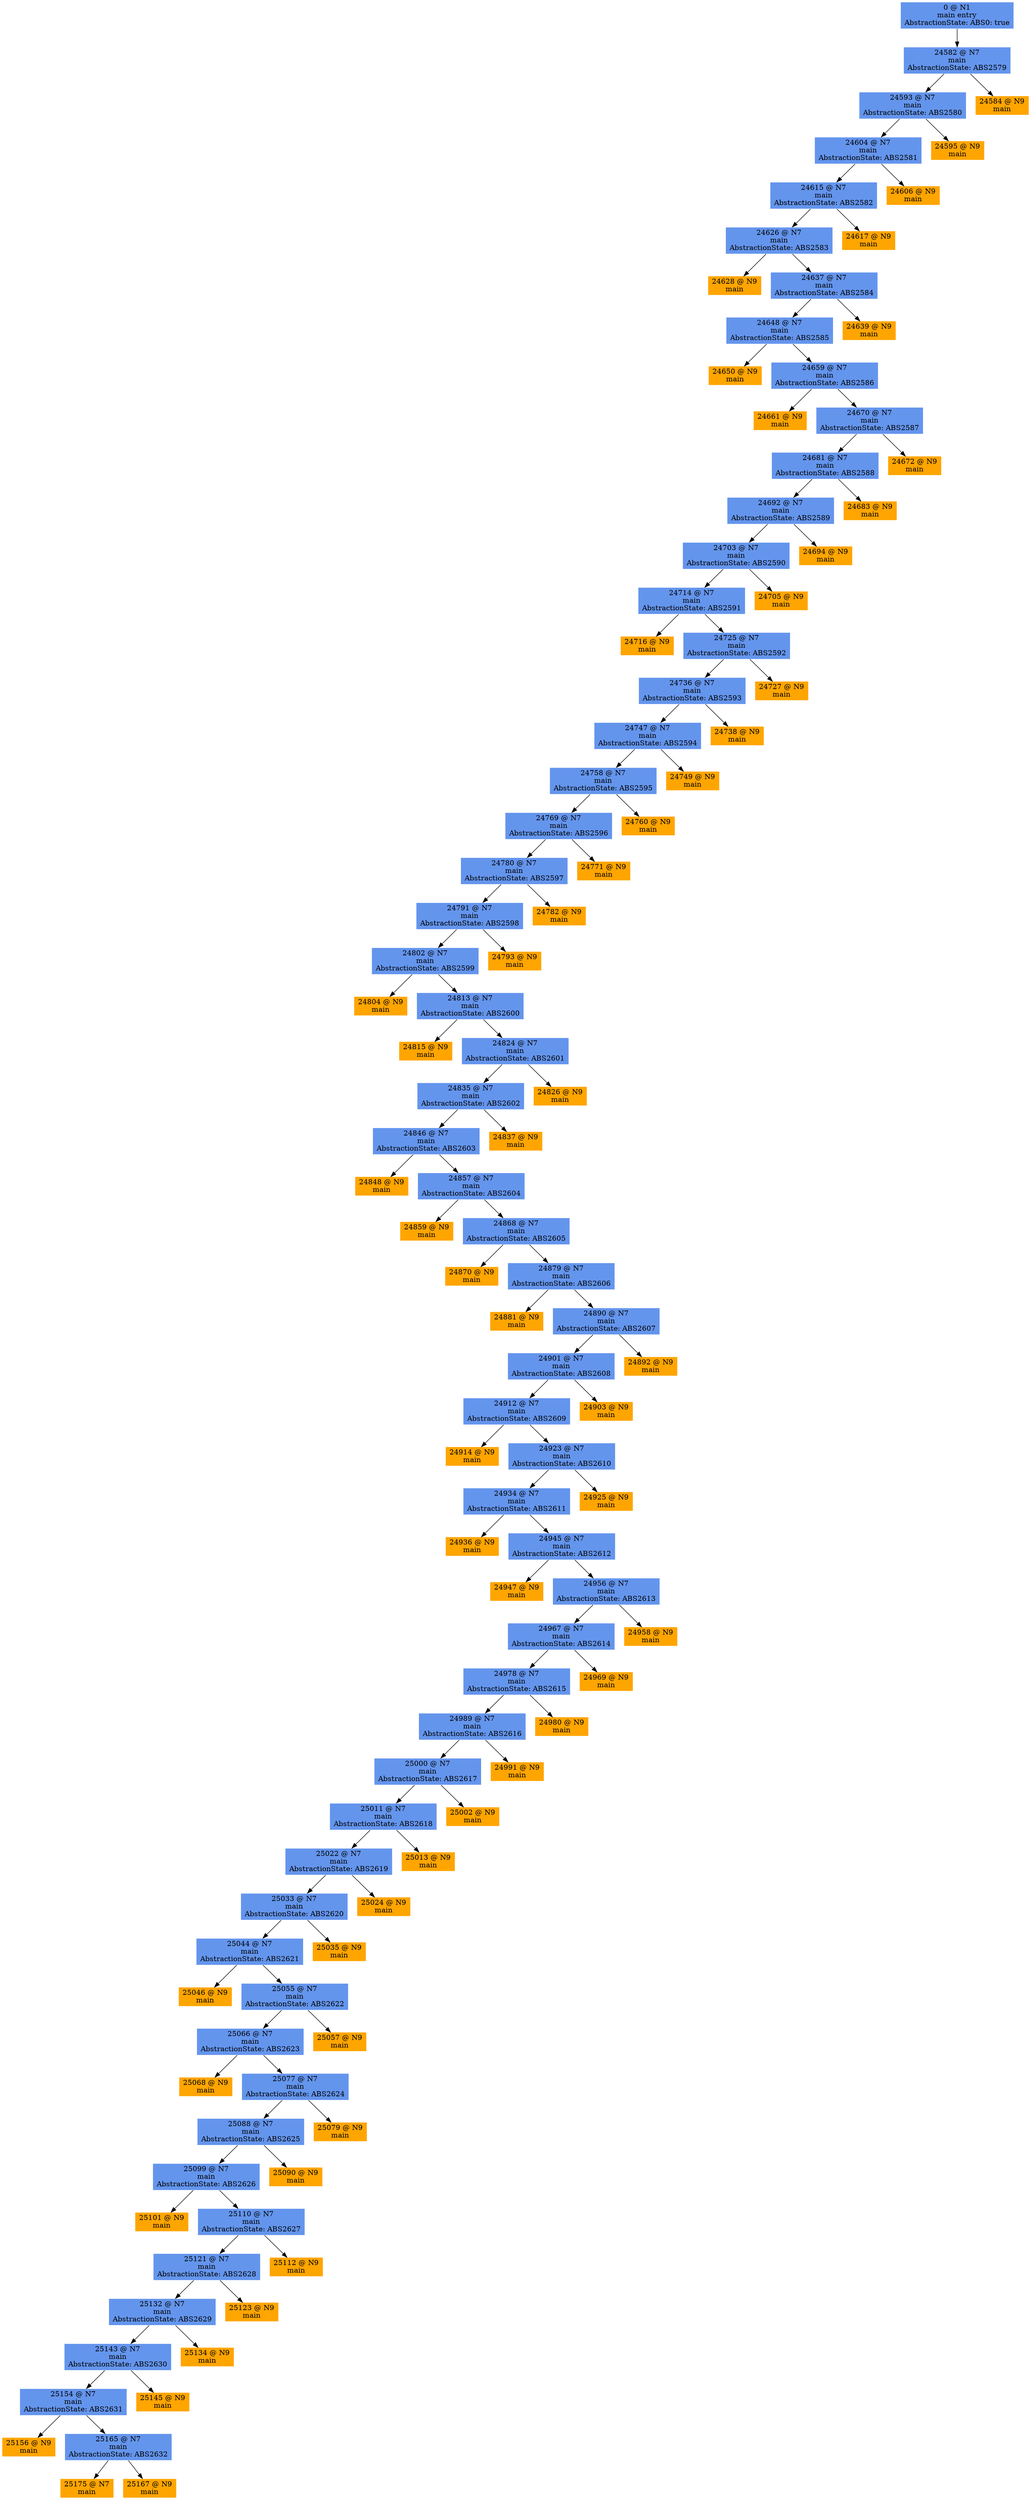 digraph ARG {
node [style="filled" shape="box" color="white"]
0 [fillcolor="cornflowerblue" label="0 @ N1\nmain entry\nAbstractionState: ABS0: true\n" id="0"]
24582 [fillcolor="cornflowerblue" label="24582 @ N7\nmain\nAbstractionState: ABS2579\n" id="24582"]
24593 [fillcolor="cornflowerblue" label="24593 @ N7\nmain\nAbstractionState: ABS2580\n" id="24593"]
24604 [fillcolor="cornflowerblue" label="24604 @ N7\nmain\nAbstractionState: ABS2581\n" id="24604"]
24615 [fillcolor="cornflowerblue" label="24615 @ N7\nmain\nAbstractionState: ABS2582\n" id="24615"]
24626 [fillcolor="cornflowerblue" label="24626 @ N7\nmain\nAbstractionState: ABS2583\n" id="24626"]
24628 [fillcolor="orange" label="24628 @ N9\nmain\n" id="24628"]
24637 [fillcolor="cornflowerblue" label="24637 @ N7\nmain\nAbstractionState: ABS2584\n" id="24637"]
24648 [fillcolor="cornflowerblue" label="24648 @ N7\nmain\nAbstractionState: ABS2585\n" id="24648"]
24650 [fillcolor="orange" label="24650 @ N9\nmain\n" id="24650"]
24659 [fillcolor="cornflowerblue" label="24659 @ N7\nmain\nAbstractionState: ABS2586\n" id="24659"]
24661 [fillcolor="orange" label="24661 @ N9\nmain\n" id="24661"]
24670 [fillcolor="cornflowerblue" label="24670 @ N7\nmain\nAbstractionState: ABS2587\n" id="24670"]
24681 [fillcolor="cornflowerblue" label="24681 @ N7\nmain\nAbstractionState: ABS2588\n" id="24681"]
24692 [fillcolor="cornflowerblue" label="24692 @ N7\nmain\nAbstractionState: ABS2589\n" id="24692"]
24703 [fillcolor="cornflowerblue" label="24703 @ N7\nmain\nAbstractionState: ABS2590\n" id="24703"]
24714 [fillcolor="cornflowerblue" label="24714 @ N7\nmain\nAbstractionState: ABS2591\n" id="24714"]
24716 [fillcolor="orange" label="24716 @ N9\nmain\n" id="24716"]
24725 [fillcolor="cornflowerblue" label="24725 @ N7\nmain\nAbstractionState: ABS2592\n" id="24725"]
24736 [fillcolor="cornflowerblue" label="24736 @ N7\nmain\nAbstractionState: ABS2593\n" id="24736"]
24747 [fillcolor="cornflowerblue" label="24747 @ N7\nmain\nAbstractionState: ABS2594\n" id="24747"]
24758 [fillcolor="cornflowerblue" label="24758 @ N7\nmain\nAbstractionState: ABS2595\n" id="24758"]
24769 [fillcolor="cornflowerblue" label="24769 @ N7\nmain\nAbstractionState: ABS2596\n" id="24769"]
24780 [fillcolor="cornflowerblue" label="24780 @ N7\nmain\nAbstractionState: ABS2597\n" id="24780"]
24791 [fillcolor="cornflowerblue" label="24791 @ N7\nmain\nAbstractionState: ABS2598\n" id="24791"]
24802 [fillcolor="cornflowerblue" label="24802 @ N7\nmain\nAbstractionState: ABS2599\n" id="24802"]
24804 [fillcolor="orange" label="24804 @ N9\nmain\n" id="24804"]
24813 [fillcolor="cornflowerblue" label="24813 @ N7\nmain\nAbstractionState: ABS2600\n" id="24813"]
24815 [fillcolor="orange" label="24815 @ N9\nmain\n" id="24815"]
24824 [fillcolor="cornflowerblue" label="24824 @ N7\nmain\nAbstractionState: ABS2601\n" id="24824"]
24835 [fillcolor="cornflowerblue" label="24835 @ N7\nmain\nAbstractionState: ABS2602\n" id="24835"]
24846 [fillcolor="cornflowerblue" label="24846 @ N7\nmain\nAbstractionState: ABS2603\n" id="24846"]
24848 [fillcolor="orange" label="24848 @ N9\nmain\n" id="24848"]
24857 [fillcolor="cornflowerblue" label="24857 @ N7\nmain\nAbstractionState: ABS2604\n" id="24857"]
24859 [fillcolor="orange" label="24859 @ N9\nmain\n" id="24859"]
24868 [fillcolor="cornflowerblue" label="24868 @ N7\nmain\nAbstractionState: ABS2605\n" id="24868"]
24870 [fillcolor="orange" label="24870 @ N9\nmain\n" id="24870"]
24879 [fillcolor="cornflowerblue" label="24879 @ N7\nmain\nAbstractionState: ABS2606\n" id="24879"]
24881 [fillcolor="orange" label="24881 @ N9\nmain\n" id="24881"]
24890 [fillcolor="cornflowerblue" label="24890 @ N7\nmain\nAbstractionState: ABS2607\n" id="24890"]
24901 [fillcolor="cornflowerblue" label="24901 @ N7\nmain\nAbstractionState: ABS2608\n" id="24901"]
24912 [fillcolor="cornflowerblue" label="24912 @ N7\nmain\nAbstractionState: ABS2609\n" id="24912"]
24914 [fillcolor="orange" label="24914 @ N9\nmain\n" id="24914"]
24923 [fillcolor="cornflowerblue" label="24923 @ N7\nmain\nAbstractionState: ABS2610\n" id="24923"]
24934 [fillcolor="cornflowerblue" label="24934 @ N7\nmain\nAbstractionState: ABS2611\n" id="24934"]
24936 [fillcolor="orange" label="24936 @ N9\nmain\n" id="24936"]
24945 [fillcolor="cornflowerblue" label="24945 @ N7\nmain\nAbstractionState: ABS2612\n" id="24945"]
24947 [fillcolor="orange" label="24947 @ N9\nmain\n" id="24947"]
24956 [fillcolor="cornflowerblue" label="24956 @ N7\nmain\nAbstractionState: ABS2613\n" id="24956"]
24967 [fillcolor="cornflowerblue" label="24967 @ N7\nmain\nAbstractionState: ABS2614\n" id="24967"]
24978 [fillcolor="cornflowerblue" label="24978 @ N7\nmain\nAbstractionState: ABS2615\n" id="24978"]
24989 [fillcolor="cornflowerblue" label="24989 @ N7\nmain\nAbstractionState: ABS2616\n" id="24989"]
25000 [fillcolor="cornflowerblue" label="25000 @ N7\nmain\nAbstractionState: ABS2617\n" id="25000"]
25011 [fillcolor="cornflowerblue" label="25011 @ N7\nmain\nAbstractionState: ABS2618\n" id="25011"]
25022 [fillcolor="cornflowerblue" label="25022 @ N7\nmain\nAbstractionState: ABS2619\n" id="25022"]
25033 [fillcolor="cornflowerblue" label="25033 @ N7\nmain\nAbstractionState: ABS2620\n" id="25033"]
25044 [fillcolor="cornflowerblue" label="25044 @ N7\nmain\nAbstractionState: ABS2621\n" id="25044"]
25046 [fillcolor="orange" label="25046 @ N9\nmain\n" id="25046"]
25055 [fillcolor="cornflowerblue" label="25055 @ N7\nmain\nAbstractionState: ABS2622\n" id="25055"]
25066 [fillcolor="cornflowerblue" label="25066 @ N7\nmain\nAbstractionState: ABS2623\n" id="25066"]
25068 [fillcolor="orange" label="25068 @ N9\nmain\n" id="25068"]
25077 [fillcolor="cornflowerblue" label="25077 @ N7\nmain\nAbstractionState: ABS2624\n" id="25077"]
25088 [fillcolor="cornflowerblue" label="25088 @ N7\nmain\nAbstractionState: ABS2625\n" id="25088"]
25099 [fillcolor="cornflowerblue" label="25099 @ N7\nmain\nAbstractionState: ABS2626\n" id="25099"]
25101 [fillcolor="orange" label="25101 @ N9\nmain\n" id="25101"]
25110 [fillcolor="cornflowerblue" label="25110 @ N7\nmain\nAbstractionState: ABS2627\n" id="25110"]
25121 [fillcolor="cornflowerblue" label="25121 @ N7\nmain\nAbstractionState: ABS2628\n" id="25121"]
25132 [fillcolor="cornflowerblue" label="25132 @ N7\nmain\nAbstractionState: ABS2629\n" id="25132"]
25143 [fillcolor="cornflowerblue" label="25143 @ N7\nmain\nAbstractionState: ABS2630\n" id="25143"]
25154 [fillcolor="cornflowerblue" label="25154 @ N7\nmain\nAbstractionState: ABS2631\n" id="25154"]
25156 [fillcolor="orange" label="25156 @ N9\nmain\n" id="25156"]
25165 [fillcolor="cornflowerblue" label="25165 @ N7\nmain\nAbstractionState: ABS2632\n" id="25165"]
25175 [fillcolor="orange" label="25175 @ N7\nmain\n" id="25175"]
25167 [fillcolor="orange" label="25167 @ N9\nmain\n" id="25167"]
25145 [fillcolor="orange" label="25145 @ N9\nmain\n" id="25145"]
25134 [fillcolor="orange" label="25134 @ N9\nmain\n" id="25134"]
25123 [fillcolor="orange" label="25123 @ N9\nmain\n" id="25123"]
25112 [fillcolor="orange" label="25112 @ N9\nmain\n" id="25112"]
25090 [fillcolor="orange" label="25090 @ N9\nmain\n" id="25090"]
25079 [fillcolor="orange" label="25079 @ N9\nmain\n" id="25079"]
25057 [fillcolor="orange" label="25057 @ N9\nmain\n" id="25057"]
25035 [fillcolor="orange" label="25035 @ N9\nmain\n" id="25035"]
25024 [fillcolor="orange" label="25024 @ N9\nmain\n" id="25024"]
25013 [fillcolor="orange" label="25013 @ N9\nmain\n" id="25013"]
25002 [fillcolor="orange" label="25002 @ N9\nmain\n" id="25002"]
24991 [fillcolor="orange" label="24991 @ N9\nmain\n" id="24991"]
24980 [fillcolor="orange" label="24980 @ N9\nmain\n" id="24980"]
24969 [fillcolor="orange" label="24969 @ N9\nmain\n" id="24969"]
24958 [fillcolor="orange" label="24958 @ N9\nmain\n" id="24958"]
24925 [fillcolor="orange" label="24925 @ N9\nmain\n" id="24925"]
24903 [fillcolor="orange" label="24903 @ N9\nmain\n" id="24903"]
24892 [fillcolor="orange" label="24892 @ N9\nmain\n" id="24892"]
24837 [fillcolor="orange" label="24837 @ N9\nmain\n" id="24837"]
24826 [fillcolor="orange" label="24826 @ N9\nmain\n" id="24826"]
24793 [fillcolor="orange" label="24793 @ N9\nmain\n" id="24793"]
24782 [fillcolor="orange" label="24782 @ N9\nmain\n" id="24782"]
24771 [fillcolor="orange" label="24771 @ N9\nmain\n" id="24771"]
24760 [fillcolor="orange" label="24760 @ N9\nmain\n" id="24760"]
24749 [fillcolor="orange" label="24749 @ N9\nmain\n" id="24749"]
24738 [fillcolor="orange" label="24738 @ N9\nmain\n" id="24738"]
24727 [fillcolor="orange" label="24727 @ N9\nmain\n" id="24727"]
24705 [fillcolor="orange" label="24705 @ N9\nmain\n" id="24705"]
24694 [fillcolor="orange" label="24694 @ N9\nmain\n" id="24694"]
24683 [fillcolor="orange" label="24683 @ N9\nmain\n" id="24683"]
24672 [fillcolor="orange" label="24672 @ N9\nmain\n" id="24672"]
24639 [fillcolor="orange" label="24639 @ N9\nmain\n" id="24639"]
24617 [fillcolor="orange" label="24617 @ N9\nmain\n" id="24617"]
24606 [fillcolor="orange" label="24606 @ N9\nmain\n" id="24606"]
24595 [fillcolor="orange" label="24595 @ N9\nmain\n" id="24595"]
24584 [fillcolor="orange" label="24584 @ N9\nmain\n" id="24584"]
0 -> 24582 []
24582 -> 24584 []
24582 -> 24593 []
24593 -> 24595 []
24593 -> 24604 []
24604 -> 24606 []
24604 -> 24615 []
24615 -> 24617 []
24615 -> 24626 []
24626 -> 24637 []
24626 -> 24628 []
24637 -> 24639 []
24637 -> 24648 []
24648 -> 24659 []
24648 -> 24650 []
24659 -> 24670 []
24659 -> 24661 []
24670 -> 24672 []
24670 -> 24681 []
24681 -> 24683 []
24681 -> 24692 []
24692 -> 24694 []
24692 -> 24703 []
24703 -> 24705 []
24703 -> 24714 []
24714 -> 24725 []
24714 -> 24716 []
24725 -> 24727 []
24725 -> 24736 []
24736 -> 24738 []
24736 -> 24747 []
24747 -> 24749 []
24747 -> 24758 []
24758 -> 24760 []
24758 -> 24769 []
24769 -> 24771 []
24769 -> 24780 []
24780 -> 24782 []
24780 -> 24791 []
24791 -> 24793 []
24791 -> 24802 []
24802 -> 24813 []
24802 -> 24804 []
24813 -> 24824 []
24813 -> 24815 []
24824 -> 24826 []
24824 -> 24835 []
24835 -> 24837 []
24835 -> 24846 []
24846 -> 24857 []
24846 -> 24848 []
24857 -> 24868 []
24857 -> 24859 []
24868 -> 24879 []
24868 -> 24870 []
24879 -> 24890 []
24879 -> 24881 []
24890 -> 24892 []
24890 -> 24901 []
24901 -> 24903 []
24901 -> 24912 []
24912 -> 24923 []
24912 -> 24914 []
24923 -> 24925 []
24923 -> 24934 []
24934 -> 24945 []
24934 -> 24936 []
24945 -> 24956 []
24945 -> 24947 []
24956 -> 24958 []
24956 -> 24967 []
24967 -> 24969 []
24967 -> 24978 []
24978 -> 24980 []
24978 -> 24989 []
24989 -> 24991 []
24989 -> 25000 []
25000 -> 25002 []
25000 -> 25011 []
25011 -> 25013 []
25011 -> 25022 []
25022 -> 25024 []
25022 -> 25033 []
25033 -> 25035 []
25033 -> 25044 []
25044 -> 25055 []
25044 -> 25046 []
25055 -> 25057 []
25055 -> 25066 []
25066 -> 25077 []
25066 -> 25068 []
25077 -> 25079 []
25077 -> 25088 []
25088 -> 25090 []
25088 -> 25099 []
25099 -> 25110 []
25099 -> 25101 []
25110 -> 25112 []
25110 -> 25121 []
25121 -> 25123 []
25121 -> 25132 []
25132 -> 25134 []
25132 -> 25143 []
25143 -> 25145 []
25143 -> 25154 []
25154 -> 25165 []
25154 -> 25156 []
25165 -> 25167 []
25165 -> 25175 []
}
